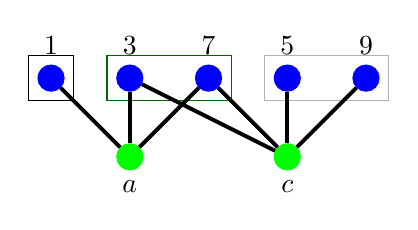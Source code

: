 \begin{tikzpicture}
	\node[shape=circle,draw=blue,fill=blue,label=above:$1$] (1) {};
	\node[shape=circle,draw=blue,fill=blue,label=above:$3$] (3) [right of=1] {};
	\node[shape=circle,draw=blue,fill=blue,label=above:$7$] (7) [right of=3] {};
	\node[shape=circle,draw=blue,fill=blue,label=above:$5$] (5) [right of=7] {};
	\node[shape=circle,draw=blue,fill=blue,label=above:$9$] (9) [right of=5] {};
	\node[shape=circle,draw=green,fill=green,label=below:$a$] (a) [below of=3] {};
	\node[shape=circle,draw=green,fill=green,label=below:$c$] (c) [below of=5] {};

	\node[draw=black,fit=(1)] {};
	\node[draw=black!60!green,fit=(3) (7)] {};
	\node[draw=black!30,fit=(5) (9)] {};

	\draw (1) [line width=0.5mm] -- (a);
	\draw (3) [line width=0.5mm] -- (a);
	\draw (7) [line width=0.5mm] -- (a);
	\draw (3) [line width=0.5mm] -- (c);
	\draw (5) [line width=0.5mm] -- (c);
	\draw (7) [line width=0.5mm] -- (c);
	\draw (9) [line width=0.5mm] -- (c);
\end{tikzpicture}

 